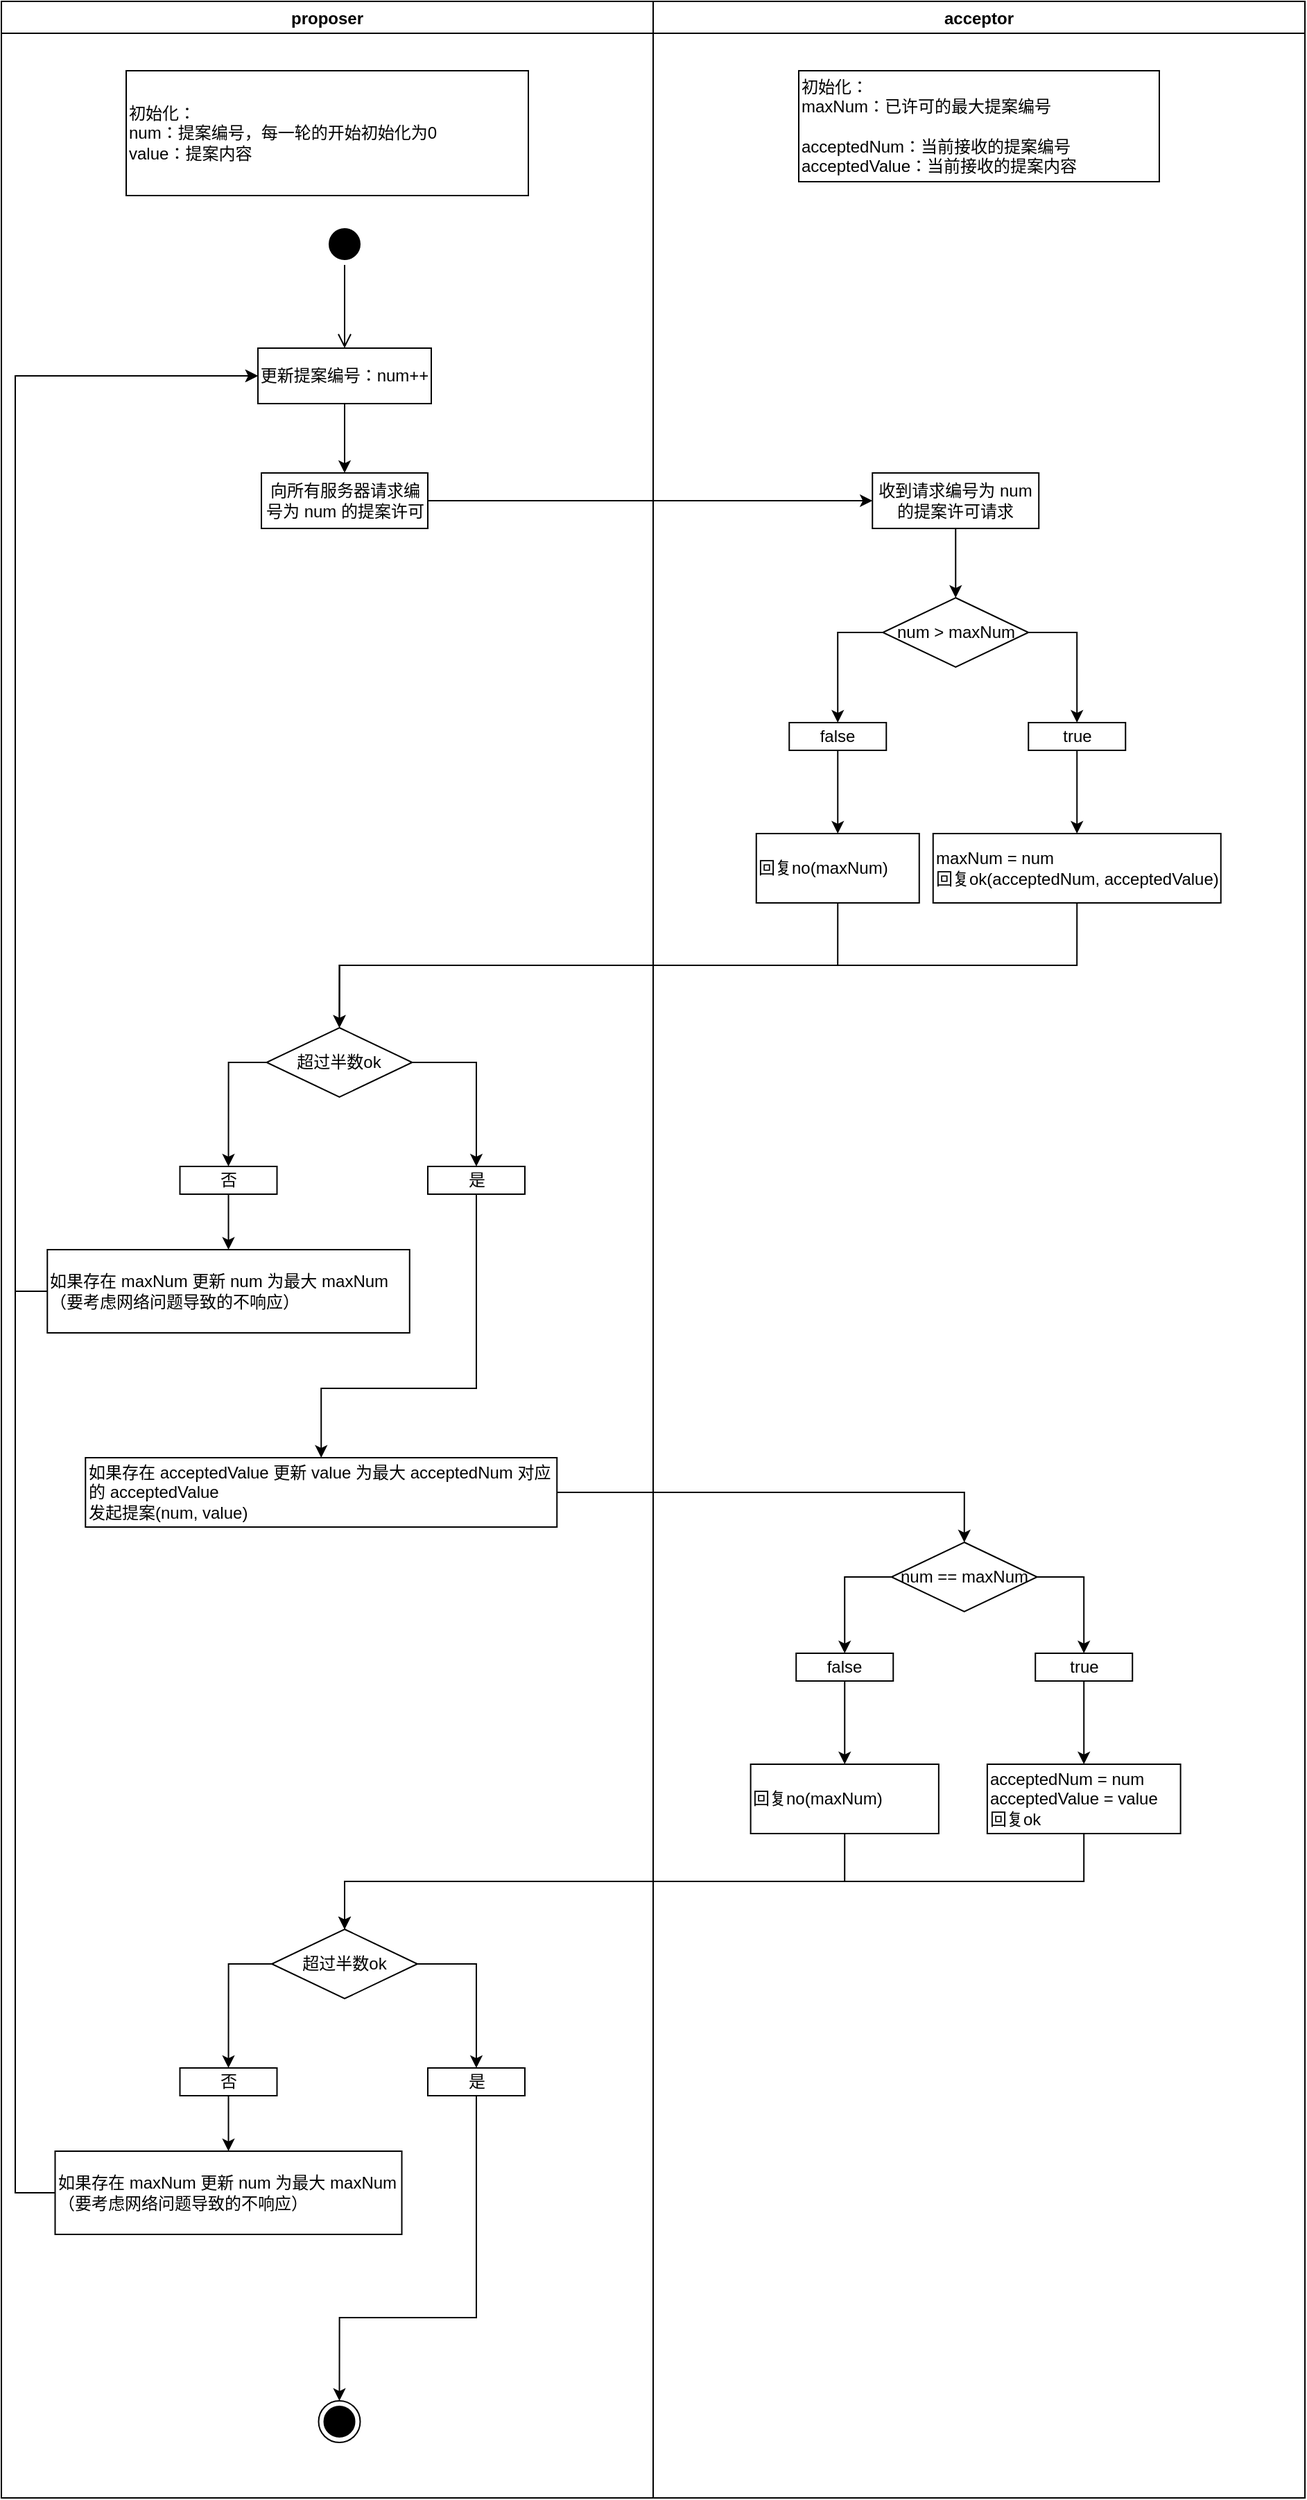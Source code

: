 <mxfile version="14.6.13" type="device"><diagram id="kgpKYQtTHZ0yAKxKKP6v" name="Page-1"><mxGraphModel dx="2400" dy="895" grid="1" gridSize="10" guides="1" tooltips="1" connect="1" arrows="1" fold="1" page="1" pageScale="1" pageWidth="850" pageHeight="1100" math="0" shadow="0"><root><mxCell id="0"/><mxCell id="1" parent="0"/><mxCell id="F8q6kr7u05k-2JqeoxYj-12" value="acceptor" style="swimlane;startSize=23;" parent="1" vertex="1"><mxGeometry x="-270" y="60" width="470" height="1800" as="geometry"/></mxCell><mxCell id="F8q6kr7u05k-2JqeoxYj-21" style="edgeStyle=orthogonalEdgeStyle;rounded=0;orthogonalLoop=1;jettySize=auto;html=1;exitX=0.5;exitY=1;exitDx=0;exitDy=0;entryX=0.5;entryY=0;entryDx=0;entryDy=0;" parent="F8q6kr7u05k-2JqeoxYj-12" source="F8q6kr7u05k-2JqeoxYj-18" target="F8q6kr7u05k-2JqeoxYj-20" edge="1"><mxGeometry relative="1" as="geometry"/></mxCell><mxCell id="F8q6kr7u05k-2JqeoxYj-18" value="&lt;div&gt;收到请求编号为 num 的提案许可请求&lt;/div&gt;" style="rounded=0;whiteSpace=wrap;html=1;align=center;" parent="F8q6kr7u05k-2JqeoxYj-12" vertex="1"><mxGeometry x="158.12" y="340" width="120" height="40" as="geometry"/></mxCell><mxCell id="F8q6kr7u05k-2JqeoxYj-46" style="edgeStyle=orthogonalEdgeStyle;rounded=0;orthogonalLoop=1;jettySize=auto;html=1;exitX=0;exitY=0.5;exitDx=0;exitDy=0;entryX=0.5;entryY=0;entryDx=0;entryDy=0;" parent="F8q6kr7u05k-2JqeoxYj-12" source="F8q6kr7u05k-2JqeoxYj-20" target="F8q6kr7u05k-2JqeoxYj-43" edge="1"><mxGeometry relative="1" as="geometry"/></mxCell><mxCell id="F8q6kr7u05k-2JqeoxYj-20" value="num &amp;gt; maxNum" style="rhombus;whiteSpace=wrap;html=1;" parent="F8q6kr7u05k-2JqeoxYj-12" vertex="1"><mxGeometry x="165.63" y="430" width="105" height="50" as="geometry"/></mxCell><mxCell id="F8q6kr7u05k-2JqeoxYj-23" value="回复no(maxNum)" style="rounded=0;whiteSpace=wrap;html=1;align=left;" parent="F8q6kr7u05k-2JqeoxYj-12" vertex="1"><mxGeometry x="74.38" y="600" width="117.5" height="50" as="geometry"/></mxCell><mxCell id="F8q6kr7u05k-2JqeoxYj-24" value="maxNum = num&lt;br&gt;回复ok(acceptedNum, acceptedValue)" style="rounded=0;whiteSpace=wrap;html=1;align=left;" parent="F8q6kr7u05k-2JqeoxYj-12" vertex="1"><mxGeometry x="201.88" y="600" width="207.5" height="50" as="geometry"/></mxCell><mxCell id="F8q6kr7u05k-2JqeoxYj-50" style="edgeStyle=orthogonalEdgeStyle;rounded=0;orthogonalLoop=1;jettySize=auto;html=1;exitX=0.5;exitY=1;exitDx=0;exitDy=0;entryX=0.5;entryY=0;entryDx=0;entryDy=0;" parent="F8q6kr7u05k-2JqeoxYj-12" source="F8q6kr7u05k-2JqeoxYj-43" target="F8q6kr7u05k-2JqeoxYj-23" edge="1"><mxGeometry relative="1" as="geometry"/></mxCell><mxCell id="F8q6kr7u05k-2JqeoxYj-43" value="false" style="rounded=0;whiteSpace=wrap;html=1;align=center;" parent="F8q6kr7u05k-2JqeoxYj-12" vertex="1"><mxGeometry x="98.13" y="520" width="70" height="20" as="geometry"/></mxCell><mxCell id="F8q6kr7u05k-2JqeoxYj-53" style="edgeStyle=orthogonalEdgeStyle;rounded=0;orthogonalLoop=1;jettySize=auto;html=1;exitX=0.5;exitY=1;exitDx=0;exitDy=0;entryX=0.5;entryY=0;entryDx=0;entryDy=0;" parent="F8q6kr7u05k-2JqeoxYj-12" source="F8q6kr7u05k-2JqeoxYj-44" target="F8q6kr7u05k-2JqeoxYj-24" edge="1"><mxGeometry relative="1" as="geometry"/></mxCell><mxCell id="F8q6kr7u05k-2JqeoxYj-44" value="true" style="rounded=0;whiteSpace=wrap;html=1;align=center;" parent="F8q6kr7u05k-2JqeoxYj-12" vertex="1"><mxGeometry x="270.63" y="520" width="70" height="20" as="geometry"/></mxCell><mxCell id="F8q6kr7u05k-2JqeoxYj-47" style="edgeStyle=orthogonalEdgeStyle;rounded=0;orthogonalLoop=1;jettySize=auto;html=1;exitX=1;exitY=0.5;exitDx=0;exitDy=0;entryX=0.5;entryY=0;entryDx=0;entryDy=0;" parent="F8q6kr7u05k-2JqeoxYj-12" source="F8q6kr7u05k-2JqeoxYj-20" target="F8q6kr7u05k-2JqeoxYj-44" edge="1"><mxGeometry relative="1" as="geometry"/></mxCell><mxCell id="F8q6kr7u05k-2JqeoxYj-59" value="num == maxNum" style="rhombus;whiteSpace=wrap;html=1;" parent="F8q6kr7u05k-2JqeoxYj-12" vertex="1"><mxGeometry x="171.87" y="1111" width="105" height="50" as="geometry"/></mxCell><mxCell id="F8q6kr7u05k-2JqeoxYj-70" value="acceptedNum = num&lt;br&gt;acceptedValue = value&lt;br&gt;回复ok" style="rounded=0;whiteSpace=wrap;html=1;align=left;" parent="F8q6kr7u05k-2JqeoxYj-12" vertex="1"><mxGeometry x="240.93" y="1271" width="139.38" height="50" as="geometry"/></mxCell><mxCell id="F8q6kr7u05k-2JqeoxYj-91" value="回复no(maxNum)" style="rounded=0;whiteSpace=wrap;html=1;align=left;" parent="F8q6kr7u05k-2JqeoxYj-12" vertex="1"><mxGeometry x="70.31" y="1271" width="135.62" height="50" as="geometry"/></mxCell><mxCell id="F8q6kr7u05k-2JqeoxYj-14" value="&lt;div&gt;&lt;span&gt;初始化：&lt;/span&gt;&lt;/div&gt;&lt;div&gt;&lt;span&gt;maxNum：已许可的最大提案编号&lt;/span&gt;&lt;/div&gt;&lt;div&gt;&lt;span&gt;&lt;br&gt;&lt;/span&gt;&lt;/div&gt;&lt;div&gt;&lt;span&gt;acceptedNum：当前接收的提案编号&lt;/span&gt;&lt;/div&gt;&lt;span&gt;acceptedValue&lt;/span&gt;&lt;span&gt;：&lt;/span&gt;当前接收的提案内容&lt;span&gt;&lt;br&gt;&lt;/span&gt;" style="rounded=0;whiteSpace=wrap;html=1;align=left;" parent="F8q6kr7u05k-2JqeoxYj-12" vertex="1"><mxGeometry x="105" y="50" width="260" height="80" as="geometry"/></mxCell><mxCell id="F8q6kr7u05k-2JqeoxYj-92" style="edgeStyle=orthogonalEdgeStyle;rounded=0;orthogonalLoop=1;jettySize=auto;html=1;exitX=0.5;exitY=1;exitDx=0;exitDy=0;entryX=0.5;entryY=0;entryDx=0;entryDy=0;strokeColor=#000000;" parent="1" source="F8q6kr7u05k-2JqeoxYj-60" target="F8q6kr7u05k-2JqeoxYj-91" edge="1"><mxGeometry relative="1" as="geometry"/></mxCell><mxCell id="F8q6kr7u05k-2JqeoxYj-60" value="false" style="rounded=0;whiteSpace=wrap;html=1;align=center;" parent="1" vertex="1"><mxGeometry x="-166.88" y="1251" width="70" height="20" as="geometry"/></mxCell><mxCell id="F8q6kr7u05k-2JqeoxYj-83" style="edgeStyle=orthogonalEdgeStyle;rounded=0;orthogonalLoop=1;jettySize=auto;html=1;exitX=0.5;exitY=1;exitDx=0;exitDy=0;entryX=0.5;entryY=0;entryDx=0;entryDy=0;strokeColor=#000000;" parent="1" source="F8q6kr7u05k-2JqeoxYj-61" target="F8q6kr7u05k-2JqeoxYj-70" edge="1"><mxGeometry relative="1" as="geometry"/></mxCell><mxCell id="F8q6kr7u05k-2JqeoxYj-61" value="true" style="rounded=0;whiteSpace=wrap;html=1;align=center;" parent="1" vertex="1"><mxGeometry x="5.62" y="1251" width="70" height="20" as="geometry"/></mxCell><mxCell id="F8q6kr7u05k-2JqeoxYj-63" style="edgeStyle=orthogonalEdgeStyle;rounded=0;orthogonalLoop=1;jettySize=auto;html=1;exitX=0;exitY=0.5;exitDx=0;exitDy=0;entryX=0.5;entryY=0;entryDx=0;entryDy=0;" parent="1" source="F8q6kr7u05k-2JqeoxYj-59" target="F8q6kr7u05k-2JqeoxYj-60" edge="1"><mxGeometry relative="1" as="geometry"/></mxCell><mxCell id="F8q6kr7u05k-2JqeoxYj-64" style="edgeStyle=orthogonalEdgeStyle;rounded=0;orthogonalLoop=1;jettySize=auto;html=1;exitX=1;exitY=0.5;exitDx=0;exitDy=0;entryX=0.5;entryY=0;entryDx=0;entryDy=0;" parent="1" source="F8q6kr7u05k-2JqeoxYj-59" target="F8q6kr7u05k-2JqeoxYj-61" edge="1"><mxGeometry relative="1" as="geometry"/></mxCell><mxCell id="F8q6kr7u05k-2JqeoxYj-11" value="proposer" style="swimlane;" parent="1" vertex="1"><mxGeometry x="-740" y="60" width="470" height="1800" as="geometry"/></mxCell><mxCell id="F8q6kr7u05k-2JqeoxYj-13" value="&lt;div&gt;&lt;span&gt;初始化：&lt;/span&gt;&lt;/div&gt;&lt;div&gt;&lt;span&gt;num：提案编号，每一轮的开始初始化为0&lt;/span&gt;&lt;/div&gt;&lt;div&gt;&lt;span&gt;value：提案内容&lt;/span&gt;&lt;/div&gt;" style="rounded=0;whiteSpace=wrap;html=1;align=left;" parent="F8q6kr7u05k-2JqeoxYj-11" vertex="1"><mxGeometry x="90" y="50" width="290" height="90" as="geometry"/></mxCell><mxCell id="F8q6kr7u05k-2JqeoxYj-17" style="edgeStyle=orthogonalEdgeStyle;rounded=0;orthogonalLoop=1;jettySize=auto;html=1;exitX=0.5;exitY=1;exitDx=0;exitDy=0;entryX=0.5;entryY=0;entryDx=0;entryDy=0;" parent="F8q6kr7u05k-2JqeoxYj-11" source="F8q6kr7u05k-2JqeoxYj-15" target="F8q6kr7u05k-2JqeoxYj-16" edge="1"><mxGeometry relative="1" as="geometry"/></mxCell><mxCell id="F8q6kr7u05k-2JqeoxYj-15" value="&lt;div style=&quot;text-align: left&quot;&gt;更新提案编号：num++&lt;/div&gt;" style="rounded=0;whiteSpace=wrap;html=1;" parent="F8q6kr7u05k-2JqeoxYj-11" vertex="1"><mxGeometry x="185" y="250" width="125" height="40" as="geometry"/></mxCell><mxCell id="F8q6kr7u05k-2JqeoxYj-16" value="&lt;div&gt;向所有服务器请求编号为 num 的提案许可&lt;/div&gt;" style="rounded=0;whiteSpace=wrap;html=1;align=center;" parent="F8q6kr7u05k-2JqeoxYj-11" vertex="1"><mxGeometry x="187.5" y="340" width="120" height="40" as="geometry"/></mxCell><mxCell id="F8q6kr7u05k-2JqeoxYj-35" style="edgeStyle=orthogonalEdgeStyle;rounded=0;orthogonalLoop=1;jettySize=auto;html=1;exitX=0;exitY=0.5;exitDx=0;exitDy=0;entryX=0.5;entryY=0;entryDx=0;entryDy=0;" parent="F8q6kr7u05k-2JqeoxYj-11" source="F8q6kr7u05k-2JqeoxYj-32" target="F8q6kr7u05k-2JqeoxYj-34" edge="1"><mxGeometry relative="1" as="geometry"/></mxCell><mxCell id="F8q6kr7u05k-2JqeoxYj-40" style="edgeStyle=orthogonalEdgeStyle;rounded=0;orthogonalLoop=1;jettySize=auto;html=1;exitX=1;exitY=0.5;exitDx=0;exitDy=0;entryX=0.5;entryY=0;entryDx=0;entryDy=0;" parent="F8q6kr7u05k-2JqeoxYj-11" source="F8q6kr7u05k-2JqeoxYj-32" target="F8q6kr7u05k-2JqeoxYj-39" edge="1"><mxGeometry relative="1" as="geometry"/></mxCell><mxCell id="F8q6kr7u05k-2JqeoxYj-32" value="超过半数ok" style="rhombus;whiteSpace=wrap;html=1;" parent="F8q6kr7u05k-2JqeoxYj-11" vertex="1"><mxGeometry x="191.25" y="740" width="105" height="50" as="geometry"/></mxCell><mxCell id="F8q6kr7u05k-2JqeoxYj-102" style="edgeStyle=orthogonalEdgeStyle;rounded=0;orthogonalLoop=1;jettySize=auto;html=1;exitX=0.5;exitY=1;exitDx=0;exitDy=0;entryX=0.5;entryY=0;entryDx=0;entryDy=0;strokeColor=#000000;" parent="F8q6kr7u05k-2JqeoxYj-11" source="F8q6kr7u05k-2JqeoxYj-34" target="F8q6kr7u05k-2JqeoxYj-99" edge="1"><mxGeometry relative="1" as="geometry"/></mxCell><mxCell id="F8q6kr7u05k-2JqeoxYj-34" value="否" style="rounded=0;whiteSpace=wrap;html=1;align=center;" parent="F8q6kr7u05k-2JqeoxYj-11" vertex="1"><mxGeometry x="128.75" y="840" width="70" height="20" as="geometry"/></mxCell><mxCell id="GHDFxrxMg7ggztkZvp8o-1" style="edgeStyle=orthogonalEdgeStyle;rounded=0;orthogonalLoop=1;jettySize=auto;html=1;exitX=0.5;exitY=1;exitDx=0;exitDy=0;entryX=0.5;entryY=0;entryDx=0;entryDy=0;" edge="1" parent="F8q6kr7u05k-2JqeoxYj-11" source="F8q6kr7u05k-2JqeoxYj-39" target="F8q6kr7u05k-2JqeoxYj-41"><mxGeometry relative="1" as="geometry"><Array as="points"><mxPoint x="343" y="1000"/><mxPoint x="231" y="1000"/></Array></mxGeometry></mxCell><mxCell id="F8q6kr7u05k-2JqeoxYj-39" value="是" style="rounded=0;whiteSpace=wrap;html=1;align=center;" parent="F8q6kr7u05k-2JqeoxYj-11" vertex="1"><mxGeometry x="307.5" y="840" width="70" height="20" as="geometry"/></mxCell><mxCell id="F8q6kr7u05k-2JqeoxYj-41" value="如果存在 acceptedValue 更新 value 为最大 acceptedNum 对应的 acceptedValue&lt;br&gt;发起提案(num, value)" style="rounded=0;whiteSpace=wrap;html=1;align=left;" parent="F8q6kr7u05k-2JqeoxYj-11" vertex="1"><mxGeometry x="60.63" y="1050" width="340" height="50" as="geometry"/></mxCell><mxCell id="F8q6kr7u05k-2JqeoxYj-72" value="" style="ellipse;html=1;shape=endState;fillColor=#000000;align=center;" parent="F8q6kr7u05k-2JqeoxYj-11" vertex="1"><mxGeometry x="228.75" y="1730" width="30" height="30" as="geometry"/></mxCell><mxCell id="F8q6kr7u05k-2JqeoxYj-75" value="" style="ellipse;html=1;shape=startState;fillColor=#000000;align=center;" parent="F8q6kr7u05k-2JqeoxYj-11" vertex="1"><mxGeometry x="232.5" y="160" width="30" height="30" as="geometry"/></mxCell><mxCell id="F8q6kr7u05k-2JqeoxYj-76" value="" style="edgeStyle=orthogonalEdgeStyle;html=1;verticalAlign=bottom;endArrow=open;endSize=8;entryX=0.5;entryY=0;entryDx=0;entryDy=0;" parent="F8q6kr7u05k-2JqeoxYj-11" source="F8q6kr7u05k-2JqeoxYj-75" target="F8q6kr7u05k-2JqeoxYj-15" edge="1"><mxGeometry relative="1" as="geometry"><mxPoint x="247.5" y="230" as="targetPoint"/></mxGeometry></mxCell><mxCell id="F8q6kr7u05k-2JqeoxYj-87" style="edgeStyle=orthogonalEdgeStyle;rounded=0;orthogonalLoop=1;jettySize=auto;html=1;exitX=0;exitY=0.5;exitDx=0;exitDy=0;entryX=0.5;entryY=0;entryDx=0;entryDy=0;strokeColor=#000000;" parent="F8q6kr7u05k-2JqeoxYj-11" source="F8q6kr7u05k-2JqeoxYj-84" target="F8q6kr7u05k-2JqeoxYj-85" edge="1"><mxGeometry relative="1" as="geometry"/></mxCell><mxCell id="F8q6kr7u05k-2JqeoxYj-88" style="edgeStyle=orthogonalEdgeStyle;rounded=0;orthogonalLoop=1;jettySize=auto;html=1;exitX=1;exitY=0.5;exitDx=0;exitDy=0;entryX=0.5;entryY=0;entryDx=0;entryDy=0;strokeColor=#000000;" parent="F8q6kr7u05k-2JqeoxYj-11" source="F8q6kr7u05k-2JqeoxYj-84" target="F8q6kr7u05k-2JqeoxYj-86" edge="1"><mxGeometry relative="1" as="geometry"/></mxCell><mxCell id="F8q6kr7u05k-2JqeoxYj-84" value="超过半数ok" style="rhombus;whiteSpace=wrap;html=1;" parent="F8q6kr7u05k-2JqeoxYj-11" vertex="1"><mxGeometry x="195" y="1390" width="105" height="50" as="geometry"/></mxCell><mxCell id="F8q6kr7u05k-2JqeoxYj-95" style="edgeStyle=orthogonalEdgeStyle;rounded=0;orthogonalLoop=1;jettySize=auto;html=1;exitX=0.5;exitY=1;exitDx=0;exitDy=0;entryX=0.5;entryY=0;entryDx=0;entryDy=0;strokeColor=#000000;" parent="F8q6kr7u05k-2JqeoxYj-11" source="F8q6kr7u05k-2JqeoxYj-85" target="F8q6kr7u05k-2JqeoxYj-94" edge="1"><mxGeometry relative="1" as="geometry"/></mxCell><mxCell id="F8q6kr7u05k-2JqeoxYj-85" value="否" style="rounded=0;whiteSpace=wrap;html=1;align=center;" parent="F8q6kr7u05k-2JqeoxYj-11" vertex="1"><mxGeometry x="128.75" y="1490" width="70" height="20" as="geometry"/></mxCell><mxCell id="F8q6kr7u05k-2JqeoxYj-98" style="edgeStyle=orthogonalEdgeStyle;rounded=0;orthogonalLoop=1;jettySize=auto;html=1;exitX=0.5;exitY=1;exitDx=0;exitDy=0;entryX=0.5;entryY=0;entryDx=0;entryDy=0;strokeColor=#000000;" parent="F8q6kr7u05k-2JqeoxYj-11" source="F8q6kr7u05k-2JqeoxYj-86" target="F8q6kr7u05k-2JqeoxYj-72" edge="1"><mxGeometry relative="1" as="geometry"><Array as="points"><mxPoint x="342.5" y="1670"/><mxPoint x="243.5" y="1670"/></Array></mxGeometry></mxCell><mxCell id="F8q6kr7u05k-2JqeoxYj-86" value="是" style="rounded=0;whiteSpace=wrap;html=1;align=center;" parent="F8q6kr7u05k-2JqeoxYj-11" vertex="1"><mxGeometry x="307.5" y="1490" width="70" height="20" as="geometry"/></mxCell><mxCell id="GHDFxrxMg7ggztkZvp8o-3" style="edgeStyle=orthogonalEdgeStyle;rounded=0;orthogonalLoop=1;jettySize=auto;html=1;exitX=0;exitY=0.5;exitDx=0;exitDy=0;entryX=0;entryY=0.5;entryDx=0;entryDy=0;" edge="1" parent="F8q6kr7u05k-2JqeoxYj-11" source="F8q6kr7u05k-2JqeoxYj-94" target="F8q6kr7u05k-2JqeoxYj-15"><mxGeometry relative="1" as="geometry"><Array as="points"><mxPoint x="10" y="1580"/><mxPoint x="10" y="270"/></Array></mxGeometry></mxCell><mxCell id="F8q6kr7u05k-2JqeoxYj-94" value="如果存在 maxNum&amp;nbsp;更新 num 为最大 maxNum（要考虑网络问题导致的不响应）" style="rounded=0;whiteSpace=wrap;html=1;align=left;" parent="F8q6kr7u05k-2JqeoxYj-11" vertex="1"><mxGeometry x="38.75" y="1550" width="250" height="60" as="geometry"/></mxCell><mxCell id="GHDFxrxMg7ggztkZvp8o-2" style="edgeStyle=orthogonalEdgeStyle;rounded=0;orthogonalLoop=1;jettySize=auto;html=1;exitX=0;exitY=0.5;exitDx=0;exitDy=0;entryX=0;entryY=0.5;entryDx=0;entryDy=0;" edge="1" parent="F8q6kr7u05k-2JqeoxYj-11" source="F8q6kr7u05k-2JqeoxYj-99" target="F8q6kr7u05k-2JqeoxYj-15"><mxGeometry relative="1" as="geometry"><Array as="points"><mxPoint x="10" y="930"/><mxPoint x="10" y="270"/></Array></mxGeometry></mxCell><mxCell id="F8q6kr7u05k-2JqeoxYj-99" value="如果存在 maxNum&amp;nbsp;更新 num 为最大 maxNum（要考虑网络问题导致的不响应）" style="rounded=0;whiteSpace=wrap;html=1;align=left;" parent="F8q6kr7u05k-2JqeoxYj-11" vertex="1"><mxGeometry x="33.13" y="900" width="261.25" height="60" as="geometry"/></mxCell><mxCell id="F8q6kr7u05k-2JqeoxYj-19" style="edgeStyle=orthogonalEdgeStyle;rounded=0;orthogonalLoop=1;jettySize=auto;html=1;exitX=1;exitY=0.5;exitDx=0;exitDy=0;entryX=0;entryY=0.5;entryDx=0;entryDy=0;" parent="1" source="F8q6kr7u05k-2JqeoxYj-16" target="F8q6kr7u05k-2JqeoxYj-18" edge="1"><mxGeometry relative="1" as="geometry"/></mxCell><mxCell id="F8q6kr7u05k-2JqeoxYj-54" style="edgeStyle=orthogonalEdgeStyle;rounded=0;orthogonalLoop=1;jettySize=auto;html=1;exitX=0.5;exitY=1;exitDx=0;exitDy=0;entryX=0.5;entryY=0;entryDx=0;entryDy=0;" parent="1" source="F8q6kr7u05k-2JqeoxYj-24" target="F8q6kr7u05k-2JqeoxYj-32" edge="1"><mxGeometry relative="1" as="geometry"/></mxCell><mxCell id="F8q6kr7u05k-2JqeoxYj-81" style="edgeStyle=orthogonalEdgeStyle;rounded=0;orthogonalLoop=1;jettySize=auto;html=1;exitX=0.5;exitY=1;exitDx=0;exitDy=0;entryX=0.5;entryY=0;entryDx=0;entryDy=0;strokeColor=#000000;" parent="1" source="F8q6kr7u05k-2JqeoxYj-23" target="F8q6kr7u05k-2JqeoxYj-32" edge="1"><mxGeometry relative="1" as="geometry"/></mxCell><mxCell id="F8q6kr7u05k-2JqeoxYj-62" style="edgeStyle=orthogonalEdgeStyle;rounded=0;orthogonalLoop=1;jettySize=auto;html=1;exitX=1;exitY=0.5;exitDx=0;exitDy=0;entryX=0.5;entryY=0;entryDx=0;entryDy=0;" parent="1" source="F8q6kr7u05k-2JqeoxYj-41" target="F8q6kr7u05k-2JqeoxYj-59" edge="1"><mxGeometry relative="1" as="geometry"/></mxCell><mxCell id="F8q6kr7u05k-2JqeoxYj-90" style="edgeStyle=orthogonalEdgeStyle;rounded=0;orthogonalLoop=1;jettySize=auto;html=1;exitX=0.5;exitY=1;exitDx=0;exitDy=0;entryX=0.5;entryY=0;entryDx=0;entryDy=0;strokeColor=#000000;" parent="1" source="F8q6kr7u05k-2JqeoxYj-70" target="F8q6kr7u05k-2JqeoxYj-84" edge="1"><mxGeometry relative="1" as="geometry"/></mxCell><mxCell id="F8q6kr7u05k-2JqeoxYj-93" style="edgeStyle=orthogonalEdgeStyle;rounded=0;orthogonalLoop=1;jettySize=auto;html=1;exitX=0.5;exitY=1;exitDx=0;exitDy=0;entryX=0.5;entryY=0;entryDx=0;entryDy=0;strokeColor=#000000;" parent="1" source="F8q6kr7u05k-2JqeoxYj-91" target="F8q6kr7u05k-2JqeoxYj-84" edge="1"><mxGeometry relative="1" as="geometry"/></mxCell></root></mxGraphModel></diagram></mxfile>
